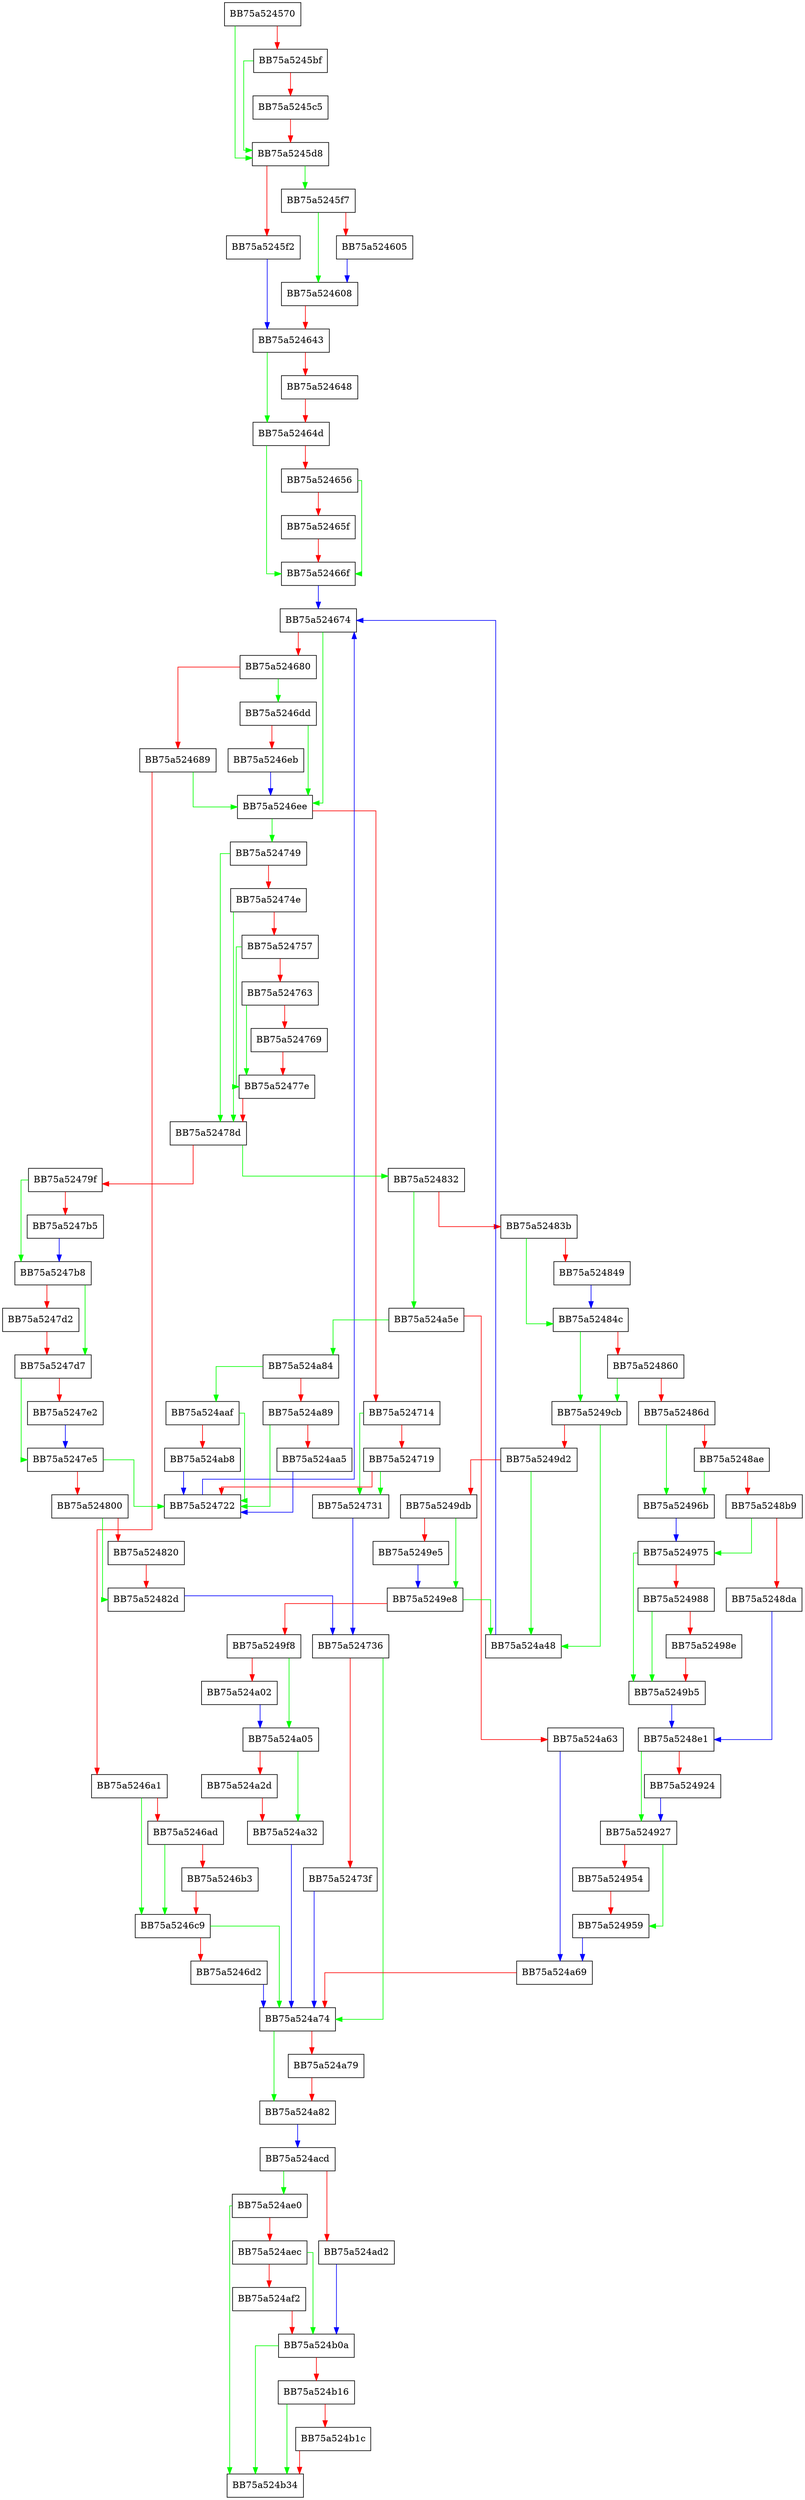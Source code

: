 digraph FindNext {
  node [shape="box"];
  graph [splines=ortho];
  BB75a524570 -> BB75a5245d8 [color="green"];
  BB75a524570 -> BB75a5245bf [color="red"];
  BB75a5245bf -> BB75a5245d8 [color="green"];
  BB75a5245bf -> BB75a5245c5 [color="red"];
  BB75a5245c5 -> BB75a5245d8 [color="red"];
  BB75a5245d8 -> BB75a5245f7 [color="green"];
  BB75a5245d8 -> BB75a5245f2 [color="red"];
  BB75a5245f2 -> BB75a524643 [color="blue"];
  BB75a5245f7 -> BB75a524608 [color="green"];
  BB75a5245f7 -> BB75a524605 [color="red"];
  BB75a524605 -> BB75a524608 [color="blue"];
  BB75a524608 -> BB75a524643 [color="red"];
  BB75a524643 -> BB75a52464d [color="green"];
  BB75a524643 -> BB75a524648 [color="red"];
  BB75a524648 -> BB75a52464d [color="red"];
  BB75a52464d -> BB75a52466f [color="green"];
  BB75a52464d -> BB75a524656 [color="red"];
  BB75a524656 -> BB75a52466f [color="green"];
  BB75a524656 -> BB75a52465f [color="red"];
  BB75a52465f -> BB75a52466f [color="red"];
  BB75a52466f -> BB75a524674 [color="blue"];
  BB75a524674 -> BB75a5246ee [color="green"];
  BB75a524674 -> BB75a524680 [color="red"];
  BB75a524680 -> BB75a5246dd [color="green"];
  BB75a524680 -> BB75a524689 [color="red"];
  BB75a524689 -> BB75a5246ee [color="green"];
  BB75a524689 -> BB75a5246a1 [color="red"];
  BB75a5246a1 -> BB75a5246c9 [color="green"];
  BB75a5246a1 -> BB75a5246ad [color="red"];
  BB75a5246ad -> BB75a5246c9 [color="green"];
  BB75a5246ad -> BB75a5246b3 [color="red"];
  BB75a5246b3 -> BB75a5246c9 [color="red"];
  BB75a5246c9 -> BB75a524a74 [color="green"];
  BB75a5246c9 -> BB75a5246d2 [color="red"];
  BB75a5246d2 -> BB75a524a74 [color="blue"];
  BB75a5246dd -> BB75a5246ee [color="green"];
  BB75a5246dd -> BB75a5246eb [color="red"];
  BB75a5246eb -> BB75a5246ee [color="blue"];
  BB75a5246ee -> BB75a524749 [color="green"];
  BB75a5246ee -> BB75a524714 [color="red"];
  BB75a524714 -> BB75a524731 [color="green"];
  BB75a524714 -> BB75a524719 [color="red"];
  BB75a524719 -> BB75a524731 [color="green"];
  BB75a524719 -> BB75a524722 [color="red"];
  BB75a524722 -> BB75a524674 [color="blue"];
  BB75a524731 -> BB75a524736 [color="blue"];
  BB75a524736 -> BB75a524a74 [color="green"];
  BB75a524736 -> BB75a52473f [color="red"];
  BB75a52473f -> BB75a524a74 [color="blue"];
  BB75a524749 -> BB75a52478d [color="green"];
  BB75a524749 -> BB75a52474e [color="red"];
  BB75a52474e -> BB75a52478d [color="green"];
  BB75a52474e -> BB75a524757 [color="red"];
  BB75a524757 -> BB75a52477e [color="green"];
  BB75a524757 -> BB75a524763 [color="red"];
  BB75a524763 -> BB75a52477e [color="green"];
  BB75a524763 -> BB75a524769 [color="red"];
  BB75a524769 -> BB75a52477e [color="red"];
  BB75a52477e -> BB75a52478d [color="red"];
  BB75a52478d -> BB75a524832 [color="green"];
  BB75a52478d -> BB75a52479f [color="red"];
  BB75a52479f -> BB75a5247b8 [color="green"];
  BB75a52479f -> BB75a5247b5 [color="red"];
  BB75a5247b5 -> BB75a5247b8 [color="blue"];
  BB75a5247b8 -> BB75a5247d7 [color="green"];
  BB75a5247b8 -> BB75a5247d2 [color="red"];
  BB75a5247d2 -> BB75a5247d7 [color="red"];
  BB75a5247d7 -> BB75a5247e5 [color="green"];
  BB75a5247d7 -> BB75a5247e2 [color="red"];
  BB75a5247e2 -> BB75a5247e5 [color="blue"];
  BB75a5247e5 -> BB75a524722 [color="green"];
  BB75a5247e5 -> BB75a524800 [color="red"];
  BB75a524800 -> BB75a52482d [color="green"];
  BB75a524800 -> BB75a524820 [color="red"];
  BB75a524820 -> BB75a52482d [color="red"];
  BB75a52482d -> BB75a524736 [color="blue"];
  BB75a524832 -> BB75a524a5e [color="green"];
  BB75a524832 -> BB75a52483b [color="red"];
  BB75a52483b -> BB75a52484c [color="green"];
  BB75a52483b -> BB75a524849 [color="red"];
  BB75a524849 -> BB75a52484c [color="blue"];
  BB75a52484c -> BB75a5249cb [color="green"];
  BB75a52484c -> BB75a524860 [color="red"];
  BB75a524860 -> BB75a5249cb [color="green"];
  BB75a524860 -> BB75a52486d [color="red"];
  BB75a52486d -> BB75a52496b [color="green"];
  BB75a52486d -> BB75a5248ae [color="red"];
  BB75a5248ae -> BB75a52496b [color="green"];
  BB75a5248ae -> BB75a5248b9 [color="red"];
  BB75a5248b9 -> BB75a524975 [color="green"];
  BB75a5248b9 -> BB75a5248da [color="red"];
  BB75a5248da -> BB75a5248e1 [color="blue"];
  BB75a5248e1 -> BB75a524927 [color="green"];
  BB75a5248e1 -> BB75a524924 [color="red"];
  BB75a524924 -> BB75a524927 [color="blue"];
  BB75a524927 -> BB75a524959 [color="green"];
  BB75a524927 -> BB75a524954 [color="red"];
  BB75a524954 -> BB75a524959 [color="red"];
  BB75a524959 -> BB75a524a69 [color="blue"];
  BB75a52496b -> BB75a524975 [color="blue"];
  BB75a524975 -> BB75a5249b5 [color="green"];
  BB75a524975 -> BB75a524988 [color="red"];
  BB75a524988 -> BB75a5249b5 [color="green"];
  BB75a524988 -> BB75a52498e [color="red"];
  BB75a52498e -> BB75a5249b5 [color="red"];
  BB75a5249b5 -> BB75a5248e1 [color="blue"];
  BB75a5249cb -> BB75a524a48 [color="green"];
  BB75a5249cb -> BB75a5249d2 [color="red"];
  BB75a5249d2 -> BB75a524a48 [color="green"];
  BB75a5249d2 -> BB75a5249db [color="red"];
  BB75a5249db -> BB75a5249e8 [color="green"];
  BB75a5249db -> BB75a5249e5 [color="red"];
  BB75a5249e5 -> BB75a5249e8 [color="blue"];
  BB75a5249e8 -> BB75a524a48 [color="green"];
  BB75a5249e8 -> BB75a5249f8 [color="red"];
  BB75a5249f8 -> BB75a524a05 [color="green"];
  BB75a5249f8 -> BB75a524a02 [color="red"];
  BB75a524a02 -> BB75a524a05 [color="blue"];
  BB75a524a05 -> BB75a524a32 [color="green"];
  BB75a524a05 -> BB75a524a2d [color="red"];
  BB75a524a2d -> BB75a524a32 [color="red"];
  BB75a524a32 -> BB75a524a74 [color="blue"];
  BB75a524a48 -> BB75a524674 [color="blue"];
  BB75a524a5e -> BB75a524a84 [color="green"];
  BB75a524a5e -> BB75a524a63 [color="red"];
  BB75a524a63 -> BB75a524a69 [color="blue"];
  BB75a524a69 -> BB75a524a74 [color="red"];
  BB75a524a74 -> BB75a524a82 [color="green"];
  BB75a524a74 -> BB75a524a79 [color="red"];
  BB75a524a79 -> BB75a524a82 [color="red"];
  BB75a524a82 -> BB75a524acd [color="blue"];
  BB75a524a84 -> BB75a524aaf [color="green"];
  BB75a524a84 -> BB75a524a89 [color="red"];
  BB75a524a89 -> BB75a524722 [color="green"];
  BB75a524a89 -> BB75a524aa5 [color="red"];
  BB75a524aa5 -> BB75a524722 [color="blue"];
  BB75a524aaf -> BB75a524722 [color="green"];
  BB75a524aaf -> BB75a524ab8 [color="red"];
  BB75a524ab8 -> BB75a524722 [color="blue"];
  BB75a524acd -> BB75a524ae0 [color="green"];
  BB75a524acd -> BB75a524ad2 [color="red"];
  BB75a524ad2 -> BB75a524b0a [color="blue"];
  BB75a524ae0 -> BB75a524b34 [color="green"];
  BB75a524ae0 -> BB75a524aec [color="red"];
  BB75a524aec -> BB75a524b0a [color="green"];
  BB75a524aec -> BB75a524af2 [color="red"];
  BB75a524af2 -> BB75a524b0a [color="red"];
  BB75a524b0a -> BB75a524b34 [color="green"];
  BB75a524b0a -> BB75a524b16 [color="red"];
  BB75a524b16 -> BB75a524b34 [color="green"];
  BB75a524b16 -> BB75a524b1c [color="red"];
  BB75a524b1c -> BB75a524b34 [color="red"];
}